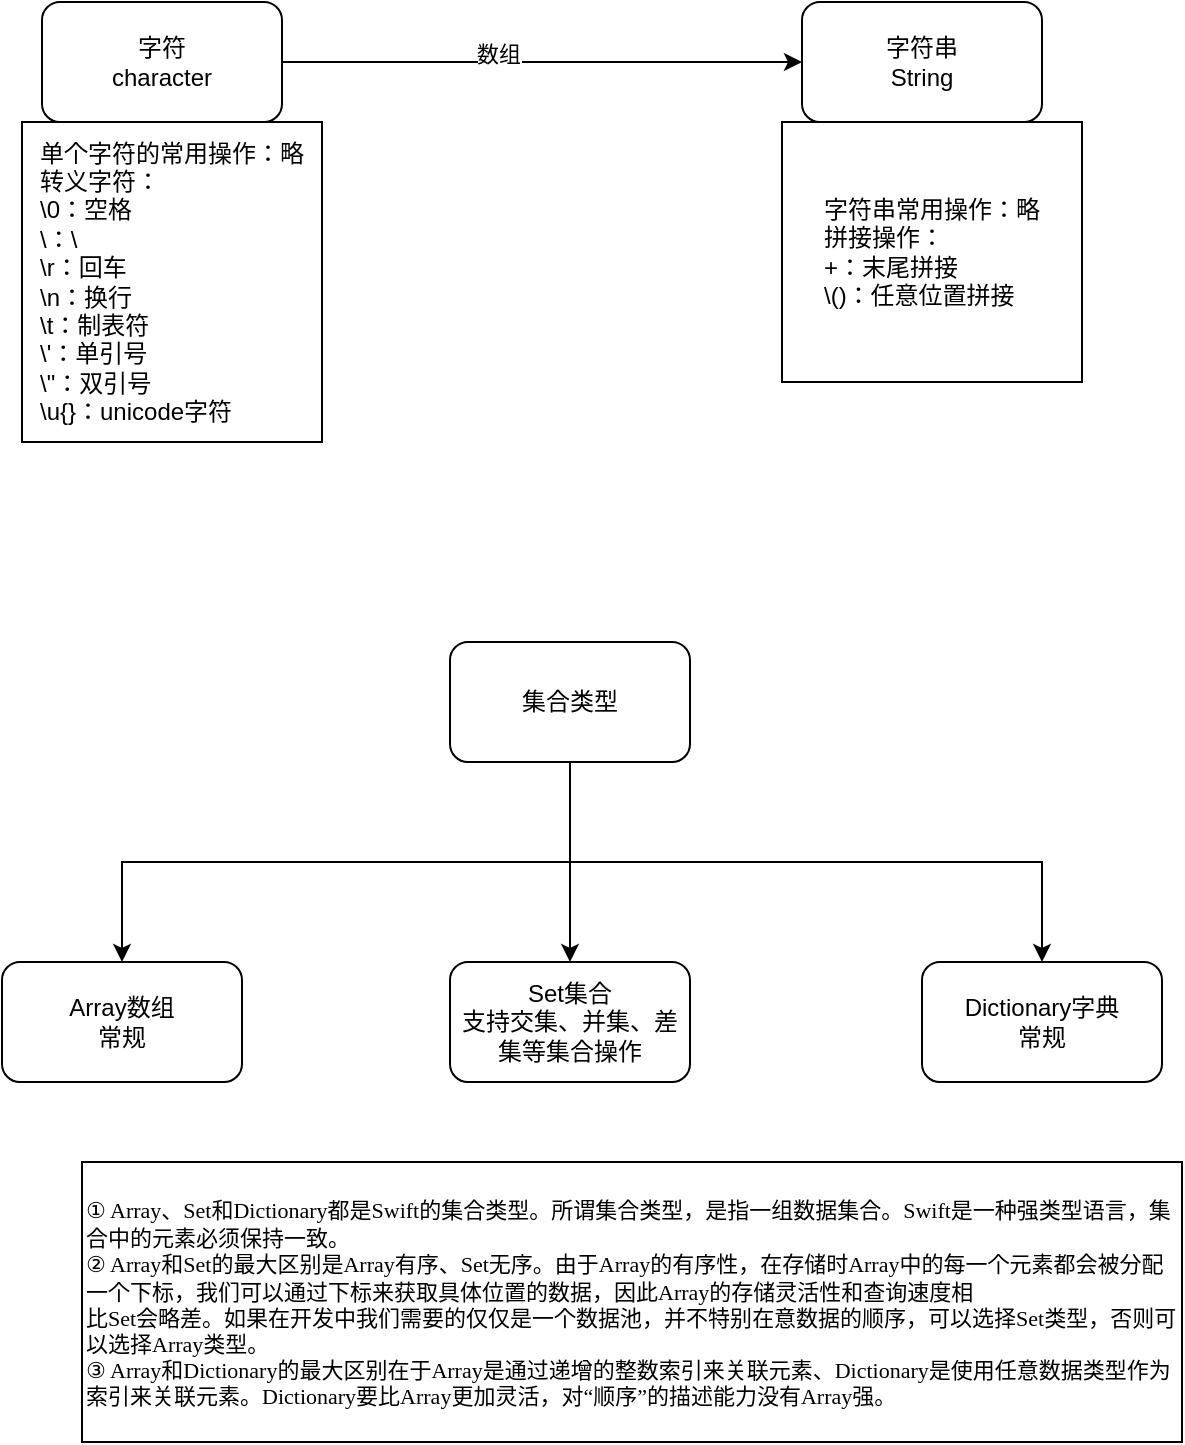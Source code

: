<mxfile version="13.8.2" type="device"><diagram id="pS9wyfESNJ_au_8fJKEm" name="Page-1"><mxGraphModel dx="1426" dy="700" grid="1" gridSize="10" guides="1" tooltips="1" connect="1" arrows="1" fold="1" page="1" pageScale="1" pageWidth="827" pageHeight="1169" math="0" shadow="0"><root><mxCell id="0"/><mxCell id="1" parent="0"/><mxCell id="gs8hCHTlz46QVfWte7nh-11" style="edgeStyle=orthogonalEdgeStyle;rounded=0;orthogonalLoop=1;jettySize=auto;html=1;" edge="1" parent="1" source="gs8hCHTlz46QVfWte7nh-1" target="gs8hCHTlz46QVfWte7nh-2"><mxGeometry relative="1" as="geometry"/></mxCell><mxCell id="gs8hCHTlz46QVfWte7nh-12" value="数组" style="edgeLabel;html=1;align=center;verticalAlign=middle;resizable=0;points=[];" vertex="1" connectable="0" parent="gs8hCHTlz46QVfWte7nh-11"><mxGeometry x="-0.169" y="4" relative="1" as="geometry"><mxPoint as="offset"/></mxGeometry></mxCell><mxCell id="gs8hCHTlz46QVfWte7nh-1" value="字符&lt;br&gt;character" style="rounded=1;whiteSpace=wrap;html=1;" vertex="1" parent="1"><mxGeometry x="150" y="100" width="120" height="60" as="geometry"/></mxCell><mxCell id="gs8hCHTlz46QVfWte7nh-2" value="字符串&lt;br&gt;String" style="rounded=1;whiteSpace=wrap;html=1;" vertex="1" parent="1"><mxGeometry x="530" y="100" width="120" height="60" as="geometry"/></mxCell><mxCell id="gs8hCHTlz46QVfWte7nh-3" value="Array数组&lt;br&gt;常规" style="rounded=1;whiteSpace=wrap;html=1;" vertex="1" parent="1"><mxGeometry x="130" y="580" width="120" height="60" as="geometry"/></mxCell><mxCell id="gs8hCHTlz46QVfWte7nh-4" value="Set集合&lt;br&gt;支持交集、并集、差集等集合操作" style="rounded=1;whiteSpace=wrap;html=1;" vertex="1" parent="1"><mxGeometry x="354" y="580" width="120" height="60" as="geometry"/></mxCell><mxCell id="gs8hCHTlz46QVfWte7nh-5" value="Dictionary字典&lt;br&gt;常规" style="rounded=1;whiteSpace=wrap;html=1;" vertex="1" parent="1"><mxGeometry x="590" y="580" width="120" height="60" as="geometry"/></mxCell><mxCell id="gs8hCHTlz46QVfWte7nh-7" style="edgeStyle=orthogonalEdgeStyle;rounded=0;orthogonalLoop=1;jettySize=auto;html=1;" edge="1" parent="1" source="gs8hCHTlz46QVfWte7nh-6" target="gs8hCHTlz46QVfWte7nh-4"><mxGeometry relative="1" as="geometry"/></mxCell><mxCell id="gs8hCHTlz46QVfWte7nh-8" style="edgeStyle=orthogonalEdgeStyle;rounded=0;orthogonalLoop=1;jettySize=auto;html=1;exitX=0.5;exitY=1;exitDx=0;exitDy=0;" edge="1" parent="1" source="gs8hCHTlz46QVfWte7nh-6" target="gs8hCHTlz46QVfWte7nh-3"><mxGeometry relative="1" as="geometry"/></mxCell><mxCell id="gs8hCHTlz46QVfWte7nh-9" style="edgeStyle=orthogonalEdgeStyle;rounded=0;orthogonalLoop=1;jettySize=auto;html=1;exitX=0.5;exitY=1;exitDx=0;exitDy=0;" edge="1" parent="1" source="gs8hCHTlz46QVfWte7nh-6" target="gs8hCHTlz46QVfWte7nh-5"><mxGeometry relative="1" as="geometry"/></mxCell><mxCell id="gs8hCHTlz46QVfWte7nh-6" value="集合类型" style="rounded=1;whiteSpace=wrap;html=1;" vertex="1" parent="1"><mxGeometry x="354" y="420" width="120" height="60" as="geometry"/></mxCell><mxCell id="gs8hCHTlz46QVfWte7nh-10" value="&lt;div style=&quot;text-align: left&quot;&gt;&lt;span&gt;字符串常用操作：略&lt;/span&gt;&lt;/div&gt;&lt;div style=&quot;text-align: left&quot;&gt;&lt;span&gt;拼接操作：&lt;/span&gt;&lt;/div&gt;&lt;div style=&quot;text-align: left&quot;&gt;&lt;span&gt;+：末尾拼接&lt;/span&gt;&lt;/div&gt;&lt;div style=&quot;text-align: left&quot;&gt;&lt;span&gt;\()：任意位置拼接&lt;/span&gt;&lt;/div&gt;" style="rounded=0;whiteSpace=wrap;html=1;" vertex="1" parent="1"><mxGeometry x="520" y="160" width="150" height="130" as="geometry"/></mxCell><mxCell id="gs8hCHTlz46QVfWte7nh-13" value="&lt;div style=&quot;text-align: left&quot;&gt;单个字符的常用操作：略&lt;/div&gt;&lt;div style=&quot;text-align: left&quot;&gt;转义字符：&lt;/div&gt;&lt;div style=&quot;text-align: left&quot;&gt;\0：空格&lt;/div&gt;&lt;div style=&quot;text-align: left&quot;&gt;\\：\&lt;/div&gt;&lt;div style=&quot;text-align: left&quot;&gt;\r：回车&lt;/div&gt;&lt;div style=&quot;text-align: left&quot;&gt;\n：换行&lt;/div&gt;&lt;div style=&quot;text-align: left&quot;&gt;\t：制表符&lt;/div&gt;&lt;div style=&quot;text-align: left&quot;&gt;\'：单引号&lt;/div&gt;&lt;div style=&quot;text-align: left&quot;&gt;\&quot;：双引号&lt;/div&gt;&lt;div style=&quot;text-align: left&quot;&gt;\u{}：unicode字符&lt;/div&gt;" style="rounded=0;whiteSpace=wrap;html=1;" vertex="1" parent="1"><mxGeometry x="140" y="160" width="150" height="160" as="geometry"/></mxCell><mxCell id="gs8hCHTlz46QVfWte7nh-14" value="&lt;span style=&quot;font-size: 11px ; font-family: &amp;#34;simsun&amp;#34;&quot;&gt;① Array、Set和Dictionary都是Swift的集合类型。所谓集合类型，&lt;/span&gt;&lt;span style=&quot;font-size: 11px ; font-family: &amp;#34;simsun&amp;#34;&quot;&gt;是指一组数据集合。Swift是一种强类型语言，集合中的元素必须保持&lt;/span&gt;&lt;span style=&quot;font-size: 11px ; font-family: &amp;#34;simsun&amp;#34;&quot;&gt;一致。&lt;/span&gt;&lt;span style=&quot;font-size: 11px ; font-family: &amp;#34;simsun&amp;#34;&quot;&gt;&lt;br&gt;&lt;/span&gt;&lt;div style=&quot;font-size: 11px&quot;&gt;&lt;span style=&quot;font-family: &amp;#34;simsun&amp;#34; ; font-size: 11px&quot;&gt;&lt;font style=&quot;font-size: 11px&quot;&gt;② Array和Set的最大区别是Array有序、Set无序。由于Array的有序&lt;/font&gt;&lt;/span&gt;&lt;span style=&quot;font-family: &amp;#34;simsun&amp;#34;&quot;&gt;性，在存储时Array中的每一个元素都会被分配一个下标，我们可以通&lt;/span&gt;&lt;span style=&quot;font-family: &amp;#34;simsun&amp;#34;&quot;&gt;过下标来获取具体位置的数据，因此Array的存储灵活性和查询速度相&lt;/span&gt;&lt;/div&gt;&lt;div style=&quot;font-size: 11px&quot;&gt;&lt;span style=&quot;font-family: &amp;#34;simsun&amp;#34; ; font-size: 11px&quot;&gt;&lt;font style=&quot;font-size: 11px&quot;&gt;比Set会略差。如果在开发中我们需要的仅仅是一个数据池，并不特别&lt;/font&gt;&lt;/span&gt;&lt;span style=&quot;font-family: &amp;#34;simsun&amp;#34;&quot;&gt;在意数据的顺序，可以选择Set类型，否则可以选择Array类型。&lt;/span&gt;&lt;/div&gt;&lt;div style=&quot;font-size: 11px&quot;&gt;&lt;span style=&quot;font-family: &amp;#34;simsun&amp;#34; ; font-size: 11px&quot;&gt;&lt;font style=&quot;font-size: 11px&quot;&gt;③ Array和Dictionary的最大区别在于Array是通过递增的整数索引来&lt;/font&gt;&lt;/span&gt;&lt;span style=&quot;font-family: &amp;#34;simsun&amp;#34;&quot;&gt;关联元素、Dictionary是使用任意数据类型作为索引来关联元素。&lt;/span&gt;&lt;span style=&quot;font-family: &amp;#34;simsun&amp;#34;&quot;&gt;Dictionary要比Array更加灵活，对“顺序”的描述能力没有Array&lt;/span&gt;&lt;span style=&quot;font-family: &amp;#34;simsun&amp;#34;&quot;&gt;强。&lt;/span&gt;&lt;/div&gt;" style="rounded=0;whiteSpace=wrap;html=1;align=left;" vertex="1" parent="1"><mxGeometry x="170" y="680" width="550" height="140" as="geometry"/></mxCell></root></mxGraphModel></diagram></mxfile>